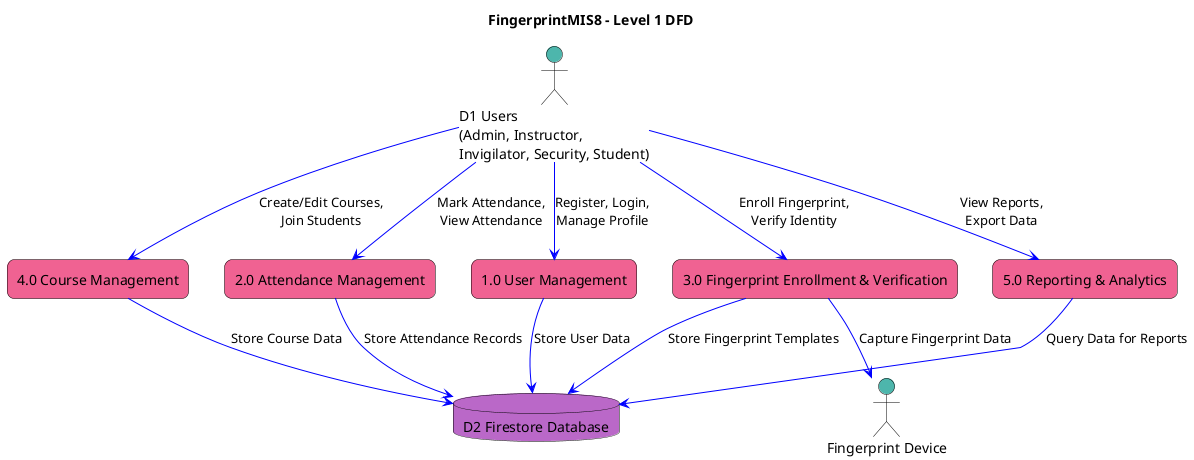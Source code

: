 @startuml
title FingerprintMIS8 - Level 1 DFD

skinparam rectangle {
  BackgroundColor #f06292
  BorderColor black
  RoundCorner 15
  FontColor black
}

skinparam database {
  BackgroundColor #ba68c8
  BorderColor black
  FontColor black
}

skinparam actor {
  BackgroundColor #4db6ac
  BorderColor black
  FontColor black
}

actor "D1 Users\n(Admin, Instructor,\nInvigilator, Security, Student)" as Users #4db6ac
rectangle "1.0 User Management" as UM #f06292
rectangle "2.0 Attendance Management" as AM #f06292
rectangle "3.0 Fingerprint Enrollment & Verification" as FEV #f06292
rectangle "4.0 Course Management" as CM #f06292
rectangle "5.0 Reporting & Analytics" as RA #f06292
database "D2 Firestore Database" as DB #ba68c8
actor "Fingerprint Device" as Device #4db6ac

Users -[#0000FF]-> UM : Register, Login,\nManage Profile
Users -[#0000FF]-> AM : Mark Attendance,\nView Attendance
Users -[#0000FF]-> FEV : Enroll Fingerprint,\nVerify Identity
Users -[#0000FF]-> CM : Create/Edit Courses,\nJoin Students
Users -[#0000FF]-> RA : View Reports,\nExport Data

FEV -[#0000FF]-> Device : Capture Fingerprint Data
FEV -[#0000FF]-> DB : Store Fingerprint Templates
UM -[#0000FF]-> DB : Store User Data
AM -[#0000FF]-> DB : Store Attendance Records
CM -[#0000FF]-> DB : Store Course Data
RA -[#0000FF]-> DB : Query Data for Reports

@enduml

